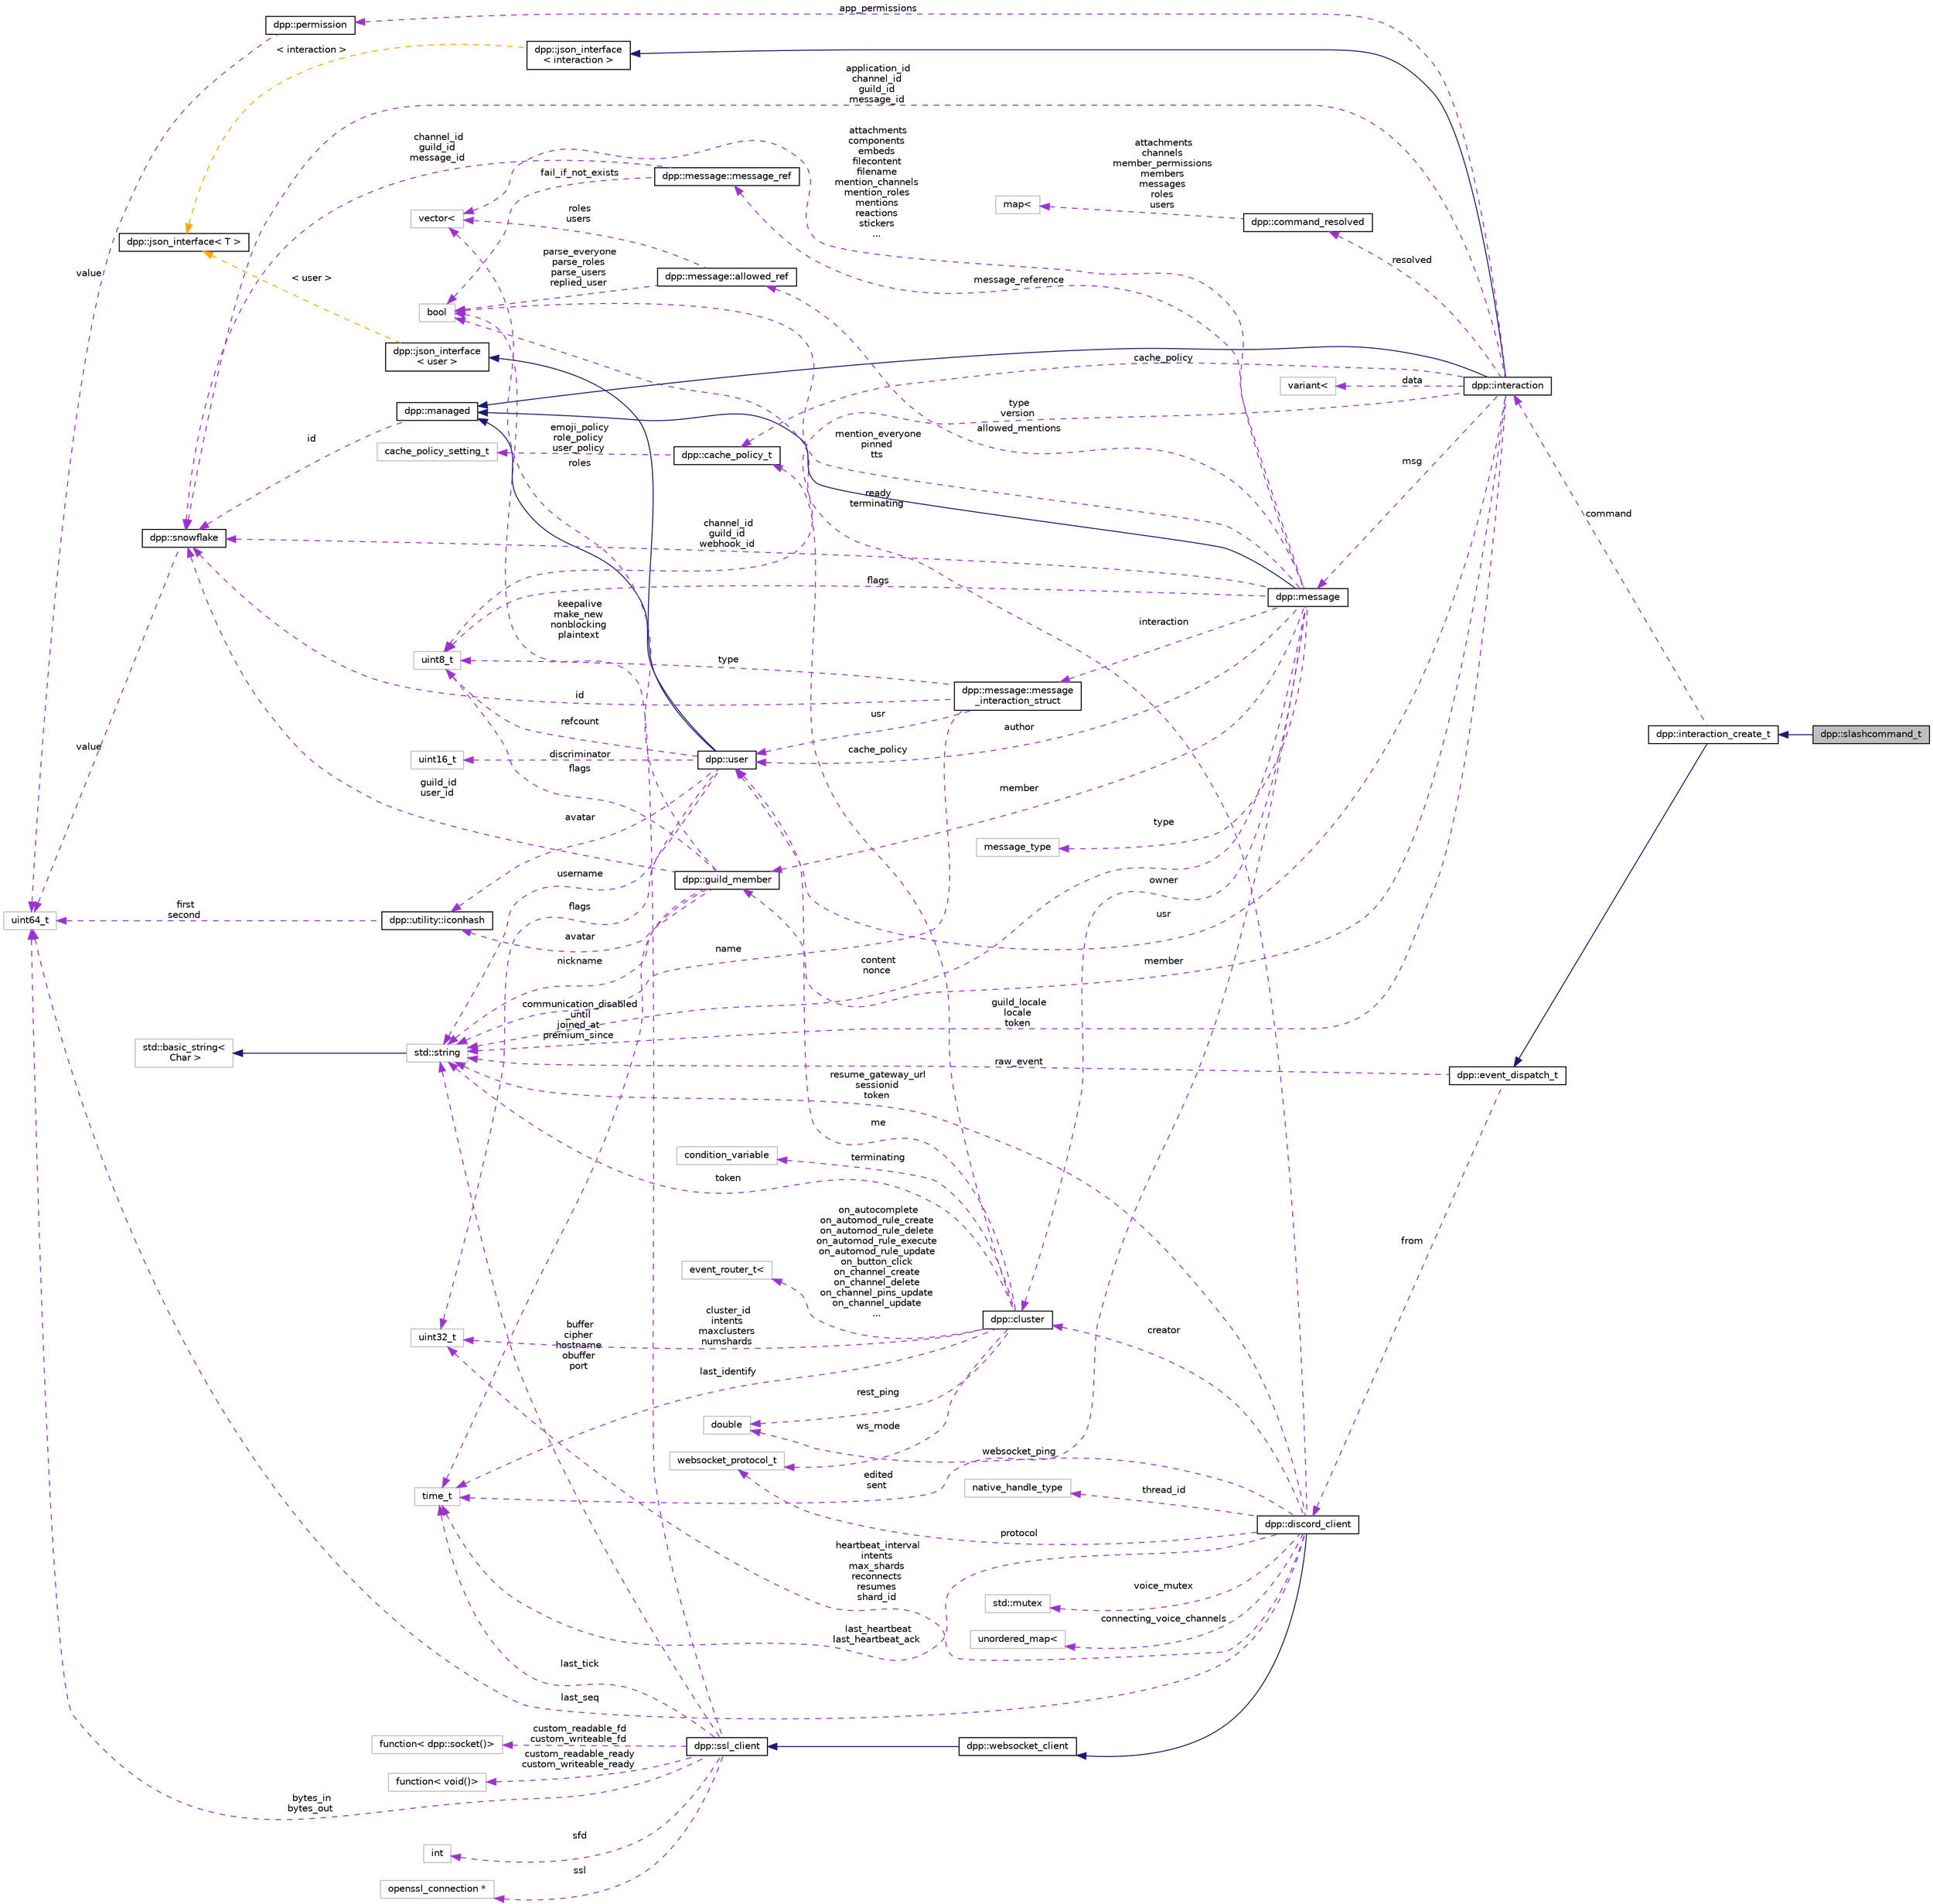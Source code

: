 digraph "dpp::slashcommand_t"
{
 // INTERACTIVE_SVG=YES
 // LATEX_PDF_SIZE
  bgcolor="transparent";
  edge [fontname="Helvetica",fontsize="10",labelfontname="Helvetica",labelfontsize="10"];
  node [fontname="Helvetica",fontsize="10",shape=record];
  rankdir="LR";
  Node1 [label="dpp::slashcommand_t",height=0.2,width=0.4,color="black", fillcolor="grey75", style="filled", fontcolor="black",tooltip="User has issued a slash command."];
  Node2 -> Node1 [dir="back",color="midnightblue",fontsize="10",style="solid",fontname="Helvetica"];
  Node2 [label="dpp::interaction_create_t",height=0.2,width=0.4,color="black",URL="$structdpp_1_1interaction__create__t.html",tooltip="Create interaction."];
  Node3 -> Node2 [dir="back",color="midnightblue",fontsize="10",style="solid",fontname="Helvetica"];
  Node3 [label="dpp::event_dispatch_t",height=0.2,width=0.4,color="black",URL="$structdpp_1_1event__dispatch__t.html",tooltip="Base event parameter struct. Each event you receive from the library will have its parameter derived ..."];
  Node4 -> Node3 [dir="back",color="darkorchid3",fontsize="10",style="dashed",label=" raw_event" ,fontname="Helvetica"];
  Node4 [label="std::string",height=0.2,width=0.4,color="grey75",tooltip=" "];
  Node5 -> Node4 [dir="back",color="midnightblue",fontsize="10",style="solid",fontname="Helvetica"];
  Node5 [label="std::basic_string\<\l Char \>",height=0.2,width=0.4,color="grey75",tooltip=" "];
  Node6 -> Node3 [dir="back",color="darkorchid3",fontsize="10",style="dashed",label=" from" ,fontname="Helvetica"];
  Node6 [label="dpp::discord_client",height=0.2,width=0.4,color="black",URL="$classdpp_1_1discord__client.html",tooltip="Implements a discord client. Each discord_client connects to one shard and derives from a websocket c..."];
  Node7 -> Node6 [dir="back",color="midnightblue",fontsize="10",style="solid",fontname="Helvetica"];
  Node7 [label="dpp::websocket_client",height=0.2,width=0.4,color="black",URL="$classdpp_1_1websocket__client.html",tooltip="Implements a websocket client based on the SSL client."];
  Node8 -> Node7 [dir="back",color="midnightblue",fontsize="10",style="solid",fontname="Helvetica"];
  Node8 [label="dpp::ssl_client",height=0.2,width=0.4,color="black",URL="$classdpp_1_1ssl__client.html",tooltip="Implements a simple non-blocking SSL stream client."];
  Node4 -> Node8 [dir="back",color="darkorchid3",fontsize="10",style="dashed",label=" buffer\ncipher\nhostname\nobuffer\nport" ,fontname="Helvetica"];
  Node9 -> Node8 [dir="back",color="darkorchid3",fontsize="10",style="dashed",label=" keepalive\nmake_new\nnonblocking\nplaintext" ,fontname="Helvetica"];
  Node9 [label="bool",height=0.2,width=0.4,color="grey75",tooltip=" "];
  Node10 -> Node8 [dir="back",color="darkorchid3",fontsize="10",style="dashed",label=" sfd" ,fontname="Helvetica"];
  Node10 [label="int",height=0.2,width=0.4,color="grey75",tooltip=" "];
  Node11 -> Node8 [dir="back",color="darkorchid3",fontsize="10",style="dashed",label=" ssl" ,fontname="Helvetica"];
  Node11 [label="openssl_connection *",height=0.2,width=0.4,color="grey75",tooltip=" "];
  Node12 -> Node8 [dir="back",color="darkorchid3",fontsize="10",style="dashed",label=" last_tick" ,fontname="Helvetica"];
  Node12 [label="time_t",height=0.2,width=0.4,color="grey75",tooltip=" "];
  Node13 -> Node8 [dir="back",color="darkorchid3",fontsize="10",style="dashed",label=" bytes_in\nbytes_out" ,fontname="Helvetica"];
  Node13 [label="uint64_t",height=0.2,width=0.4,color="grey75",tooltip=" "];
  Node14 -> Node8 [dir="back",color="darkorchid3",fontsize="10",style="dashed",label=" custom_readable_fd\ncustom_writeable_fd" ,fontname="Helvetica"];
  Node14 [label="function\< dpp::socket()\>",height=0.2,width=0.4,color="grey75",tooltip=" "];
  Node15 -> Node8 [dir="back",color="darkorchid3",fontsize="10",style="dashed",label=" custom_readable_ready\ncustom_writeable_ready" ,fontname="Helvetica"];
  Node15 [label="function\< void()\>",height=0.2,width=0.4,color="grey75",tooltip=" "];
  Node9 -> Node6 [dir="back",color="darkorchid3",fontsize="10",style="dashed",label=" ready\nterminating" ,fontname="Helvetica"];
  Node16 -> Node6 [dir="back",color="darkorchid3",fontsize="10",style="dashed",label=" creator" ,fontname="Helvetica"];
  Node16 [label="dpp::cluster",height=0.2,width=0.4,color="black",URL="$classdpp_1_1cluster.html",tooltip="The cluster class represents a group of shards and a command queue for sending and receiving commands..."];
  Node4 -> Node16 [dir="back",color="darkorchid3",fontsize="10",style="dashed",label=" token" ,fontname="Helvetica"];
  Node12 -> Node16 [dir="back",color="darkorchid3",fontsize="10",style="dashed",label=" last_identify" ,fontname="Helvetica"];
  Node17 -> Node16 [dir="back",color="darkorchid3",fontsize="10",style="dashed",label=" cluster_id\nintents\nmaxclusters\nnumshards" ,fontname="Helvetica"];
  Node17 [label="uint32_t",height=0.2,width=0.4,color="grey75",tooltip=" "];
  Node18 -> Node16 [dir="back",color="darkorchid3",fontsize="10",style="dashed",label=" rest_ping" ,fontname="Helvetica"];
  Node18 [label="double",height=0.2,width=0.4,color="grey75",tooltip=" "];
  Node19 -> Node16 [dir="back",color="darkorchid3",fontsize="10",style="dashed",label=" me" ,fontname="Helvetica"];
  Node19 [label="dpp::user",height=0.2,width=0.4,color="black",URL="$classdpp_1_1user.html",tooltip="Represents a user on discord. May or may not be a member of a dpp::guild."];
  Node20 -> Node19 [dir="back",color="midnightblue",fontsize="10",style="solid",fontname="Helvetica"];
  Node20 [label="dpp::managed",height=0.2,width=0.4,color="black",URL="$classdpp_1_1managed.html",tooltip="The managed class is the base class for various types that can be stored in a cache that are identifi..."];
  Node21 -> Node20 [dir="back",color="darkorchid3",fontsize="10",style="dashed",label=" id" ,fontname="Helvetica"];
  Node21 [label="dpp::snowflake",height=0.2,width=0.4,color="black",URL="$classdpp_1_1snowflake.html",tooltip="A container for a 64 bit unsigned value representing many things on discord. This value is known in d..."];
  Node13 -> Node21 [dir="back",color="darkorchid3",fontsize="10",style="dashed",label=" value" ,fontname="Helvetica"];
  Node22 -> Node19 [dir="back",color="midnightblue",fontsize="10",style="solid",fontname="Helvetica"];
  Node22 [label="dpp::json_interface\l\< user \>",height=0.2,width=0.4,color="black",URL="$structdpp_1_1json__interface.html",tooltip=" "];
  Node23 -> Node22 [dir="back",color="orange",fontsize="10",style="dashed",label=" \< user \>" ,fontname="Helvetica"];
  Node23 [label="dpp::json_interface\< T \>",height=0.2,width=0.4,color="black",URL="$structdpp_1_1json__interface.html",tooltip="Represents an interface for an object that can optionally implement functions for converting to and f..."];
  Node4 -> Node19 [dir="back",color="darkorchid3",fontsize="10",style="dashed",label=" username" ,fontname="Helvetica"];
  Node24 -> Node19 [dir="back",color="darkorchid3",fontsize="10",style="dashed",label=" avatar" ,fontname="Helvetica"];
  Node24 [label="dpp::utility::iconhash",height=0.2,width=0.4,color="black",URL="$structdpp_1_1utility_1_1iconhash.html",tooltip="Store a 128 bit icon hash (profile picture, server icon etc) as a 128 bit binary value made of two ui..."];
  Node13 -> Node24 [dir="back",color="darkorchid3",fontsize="10",style="dashed",label=" first\nsecond" ,fontname="Helvetica"];
  Node17 -> Node19 [dir="back",color="darkorchid3",fontsize="10",style="dashed",label=" flags" ,fontname="Helvetica"];
  Node25 -> Node19 [dir="back",color="darkorchid3",fontsize="10",style="dashed",label=" discriminator" ,fontname="Helvetica"];
  Node25 [label="uint16_t",height=0.2,width=0.4,color="grey75",tooltip=" "];
  Node26 -> Node19 [dir="back",color="darkorchid3",fontsize="10",style="dashed",label=" refcount" ,fontname="Helvetica"];
  Node26 [label="uint8_t",height=0.2,width=0.4,color="grey75",tooltip=" "];
  Node27 -> Node16 [dir="back",color="darkorchid3",fontsize="10",style="dashed",label=" cache_policy" ,fontname="Helvetica"];
  Node27 [label="dpp::cache_policy_t",height=0.2,width=0.4,color="black",URL="$structdpp_1_1cache__policy__t.html",tooltip="Represents the caching policy of the cluster."];
  Node28 -> Node27 [dir="back",color="darkorchid3",fontsize="10",style="dashed",label=" emoji_policy\nrole_policy\nuser_policy" ,fontname="Helvetica"];
  Node28 [label="cache_policy_setting_t",height=0.2,width=0.4,color="grey75",tooltip=" "];
  Node29 -> Node16 [dir="back",color="darkorchid3",fontsize="10",style="dashed",label=" ws_mode" ,fontname="Helvetica"];
  Node29 [label="websocket_protocol_t",height=0.2,width=0.4,color="grey75",tooltip=" "];
  Node30 -> Node16 [dir="back",color="darkorchid3",fontsize="10",style="dashed",label=" terminating" ,fontname="Helvetica"];
  Node30 [label="condition_variable",height=0.2,width=0.4,color="grey75",tooltip=" "];
  Node31 -> Node16 [dir="back",color="darkorchid3",fontsize="10",style="dashed",label=" on_autocomplete\non_automod_rule_create\non_automod_rule_delete\non_automod_rule_execute\non_automod_rule_update\non_button_click\non_channel_create\non_channel_delete\non_channel_pins_update\non_channel_update\n..." ,fontname="Helvetica"];
  Node31 [label="event_router_t\<",height=0.2,width=0.4,color="grey75",tooltip=" "];
  Node17 -> Node6 [dir="back",color="darkorchid3",fontsize="10",style="dashed",label=" heartbeat_interval\nintents\nmax_shards\nreconnects\nresumes\nshard_id" ,fontname="Helvetica"];
  Node12 -> Node6 [dir="back",color="darkorchid3",fontsize="10",style="dashed",label=" last_heartbeat\nlast_heartbeat_ack" ,fontname="Helvetica"];
  Node32 -> Node6 [dir="back",color="darkorchid3",fontsize="10",style="dashed",label=" thread_id" ,fontname="Helvetica"];
  Node32 [label="native_handle_type",height=0.2,width=0.4,color="grey75",tooltip=" "];
  Node13 -> Node6 [dir="back",color="darkorchid3",fontsize="10",style="dashed",label=" last_seq" ,fontname="Helvetica"];
  Node4 -> Node6 [dir="back",color="darkorchid3",fontsize="10",style="dashed",label=" resume_gateway_url\nsessionid\ntoken" ,fontname="Helvetica"];
  Node33 -> Node6 [dir="back",color="darkorchid3",fontsize="10",style="dashed",label=" voice_mutex" ,fontname="Helvetica"];
  Node33 [label="std::mutex",height=0.2,width=0.4,color="grey75",tooltip=" "];
  Node18 -> Node6 [dir="back",color="darkorchid3",fontsize="10",style="dashed",label=" websocket_ping" ,fontname="Helvetica"];
  Node29 -> Node6 [dir="back",color="darkorchid3",fontsize="10",style="dashed",label=" protocol" ,fontname="Helvetica"];
  Node34 -> Node6 [dir="back",color="darkorchid3",fontsize="10",style="dashed",label=" connecting_voice_channels" ,fontname="Helvetica"];
  Node34 [label="unordered_map\<",height=0.2,width=0.4,color="grey75",tooltip=" "];
  Node35 -> Node2 [dir="back",color="darkorchid3",fontsize="10",style="dashed",label=" command" ,fontname="Helvetica"];
  Node35 [label="dpp::interaction",height=0.2,width=0.4,color="black",URL="$classdpp_1_1interaction.html",tooltip="An interaction represents a user running a command and arrives via the dpp::cluster::on_interaction_c..."];
  Node20 -> Node35 [dir="back",color="midnightblue",fontsize="10",style="solid",fontname="Helvetica"];
  Node36 -> Node35 [dir="back",color="midnightblue",fontsize="10",style="solid",fontname="Helvetica"];
  Node36 [label="dpp::json_interface\l\< interaction \>",height=0.2,width=0.4,color="black",URL="$structdpp_1_1json__interface.html",tooltip=" "];
  Node23 -> Node36 [dir="back",color="orange",fontsize="10",style="dashed",label=" \< interaction \>" ,fontname="Helvetica"];
  Node21 -> Node35 [dir="back",color="darkorchid3",fontsize="10",style="dashed",label=" application_id\nchannel_id\nguild_id\nmessage_id" ,fontname="Helvetica"];
  Node26 -> Node35 [dir="back",color="darkorchid3",fontsize="10",style="dashed",label=" type\nversion" ,fontname="Helvetica"];
  Node37 -> Node35 [dir="back",color="darkorchid3",fontsize="10",style="dashed",label=" data" ,fontname="Helvetica"];
  Node37 [label="variant\<",height=0.2,width=0.4,color="grey75",tooltip=" "];
  Node38 -> Node35 [dir="back",color="darkorchid3",fontsize="10",style="dashed",label=" app_permissions" ,fontname="Helvetica"];
  Node38 [label="dpp::permission",height=0.2,width=0.4,color="black",URL="$classdpp_1_1permission.html",tooltip="Represents a permission bitmask (refer to enum dpp::permissions) which are hold in an uint64_t."];
  Node13 -> Node38 [dir="back",color="darkorchid3",fontsize="10",style="dashed",label=" value" ,fontname="Helvetica"];
  Node39 -> Node35 [dir="back",color="darkorchid3",fontsize="10",style="dashed",label=" msg" ,fontname="Helvetica"];
  Node39 [label="dpp::message",height=0.2,width=0.4,color="black",URL="$structdpp_1_1message.html",tooltip="Represents messages sent and received on Discord."];
  Node20 -> Node39 [dir="back",color="midnightblue",fontsize="10",style="solid",fontname="Helvetica"];
  Node21 -> Node39 [dir="back",color="darkorchid3",fontsize="10",style="dashed",label=" channel_id\nguild_id\nwebhook_id" ,fontname="Helvetica"];
  Node19 -> Node39 [dir="back",color="darkorchid3",fontsize="10",style="dashed",label=" author" ,fontname="Helvetica"];
  Node40 -> Node39 [dir="back",color="darkorchid3",fontsize="10",style="dashed",label=" member" ,fontname="Helvetica"];
  Node40 [label="dpp::guild_member",height=0.2,width=0.4,color="black",URL="$classdpp_1_1guild__member.html",tooltip="Represents dpp::user membership upon a dpp::guild. This contains the user's nickname,..."];
  Node4 -> Node40 [dir="back",color="darkorchid3",fontsize="10",style="dashed",label=" nickname" ,fontname="Helvetica"];
  Node41 -> Node40 [dir="back",color="darkorchid3",fontsize="10",style="dashed",label=" roles" ,fontname="Helvetica"];
  Node41 [label="vector\<",height=0.2,width=0.4,color="grey75",tooltip=" "];
  Node21 -> Node40 [dir="back",color="darkorchid3",fontsize="10",style="dashed",label=" guild_id\nuser_id" ,fontname="Helvetica"];
  Node24 -> Node40 [dir="back",color="darkorchid3",fontsize="10",style="dashed",label=" avatar" ,fontname="Helvetica"];
  Node12 -> Node40 [dir="back",color="darkorchid3",fontsize="10",style="dashed",label=" communication_disabled\l_until\njoined_at\npremium_since" ,fontname="Helvetica"];
  Node26 -> Node40 [dir="back",color="darkorchid3",fontsize="10",style="dashed",label=" flags" ,fontname="Helvetica"];
  Node4 -> Node39 [dir="back",color="darkorchid3",fontsize="10",style="dashed",label=" content\nnonce" ,fontname="Helvetica"];
  Node41 -> Node39 [dir="back",color="darkorchid3",fontsize="10",style="dashed",label=" attachments\ncomponents\nembeds\nfilecontent\nfilename\nmention_channels\nmention_roles\nmentions\nreactions\nstickers\n..." ,fontname="Helvetica"];
  Node12 -> Node39 [dir="back",color="darkorchid3",fontsize="10",style="dashed",label=" edited\nsent" ,fontname="Helvetica"];
  Node9 -> Node39 [dir="back",color="darkorchid3",fontsize="10",style="dashed",label=" mention_everyone\npinned\ntts" ,fontname="Helvetica"];
  Node26 -> Node39 [dir="back",color="darkorchid3",fontsize="10",style="dashed",label=" flags" ,fontname="Helvetica"];
  Node42 -> Node39 [dir="back",color="darkorchid3",fontsize="10",style="dashed",label=" type" ,fontname="Helvetica"];
  Node42 [label="message_type",height=0.2,width=0.4,color="grey75",tooltip=" "];
  Node43 -> Node39 [dir="back",color="darkorchid3",fontsize="10",style="dashed",label=" message_reference" ,fontname="Helvetica"];
  Node43 [label="dpp::message::message_ref",height=0.2,width=0.4,color="black",URL="$structdpp_1_1message_1_1message__ref.html",tooltip="Reference to another message, e.g. a reply."];
  Node21 -> Node43 [dir="back",color="darkorchid3",fontsize="10",style="dashed",label=" channel_id\nguild_id\nmessage_id" ,fontname="Helvetica"];
  Node9 -> Node43 [dir="back",color="darkorchid3",fontsize="10",style="dashed",label=" fail_if_not_exists" ,fontname="Helvetica"];
  Node44 -> Node39 [dir="back",color="darkorchid3",fontsize="10",style="dashed",label=" interaction" ,fontname="Helvetica"];
  Node44 [label="dpp::message::message\l_interaction_struct",height=0.2,width=0.4,color="black",URL="$structdpp_1_1message_1_1message__interaction__struct.html",tooltip="Reference to an interaction."];
  Node21 -> Node44 [dir="back",color="darkorchid3",fontsize="10",style="dashed",label=" id" ,fontname="Helvetica"];
  Node26 -> Node44 [dir="back",color="darkorchid3",fontsize="10",style="dashed",label=" type" ,fontname="Helvetica"];
  Node4 -> Node44 [dir="back",color="darkorchid3",fontsize="10",style="dashed",label=" name" ,fontname="Helvetica"];
  Node19 -> Node44 [dir="back",color="darkorchid3",fontsize="10",style="dashed",label=" usr" ,fontname="Helvetica"];
  Node45 -> Node39 [dir="back",color="darkorchid3",fontsize="10",style="dashed",label=" allowed_mentions" ,fontname="Helvetica"];
  Node45 [label="dpp::message::allowed_ref",height=0.2,width=0.4,color="black",URL="$structdpp_1_1message_1_1allowed__ref.html",tooltip="Allowed mentions details."];
  Node9 -> Node45 [dir="back",color="darkorchid3",fontsize="10",style="dashed",label=" parse_everyone\nparse_roles\nparse_users\nreplied_user" ,fontname="Helvetica"];
  Node41 -> Node45 [dir="back",color="darkorchid3",fontsize="10",style="dashed",label=" roles\nusers" ,fontname="Helvetica"];
  Node16 -> Node39 [dir="back",color="darkorchid3",fontsize="10",style="dashed",label=" owner" ,fontname="Helvetica"];
  Node40 -> Node35 [dir="back",color="darkorchid3",fontsize="10",style="dashed",label=" member" ,fontname="Helvetica"];
  Node19 -> Node35 [dir="back",color="darkorchid3",fontsize="10",style="dashed",label=" usr" ,fontname="Helvetica"];
  Node4 -> Node35 [dir="back",color="darkorchid3",fontsize="10",style="dashed",label=" guild_locale\nlocale\ntoken" ,fontname="Helvetica"];
  Node46 -> Node35 [dir="back",color="darkorchid3",fontsize="10",style="dashed",label=" resolved" ,fontname="Helvetica"];
  Node46 [label="dpp::command_resolved",height=0.2,width=0.4,color="black",URL="$structdpp_1_1command__resolved.html",tooltip="Resolved snowflake ids to users, guild members, roles and channels."];
  Node47 -> Node46 [dir="back",color="darkorchid3",fontsize="10",style="dashed",label=" attachments\nchannels\nmember_permissions\nmembers\nmessages\nroles\nusers" ,fontname="Helvetica"];
  Node47 [label="map\<",height=0.2,width=0.4,color="grey75",tooltip=" "];
  Node27 -> Node35 [dir="back",color="darkorchid3",fontsize="10",style="dashed",label=" cache_policy" ,fontname="Helvetica"];
}
